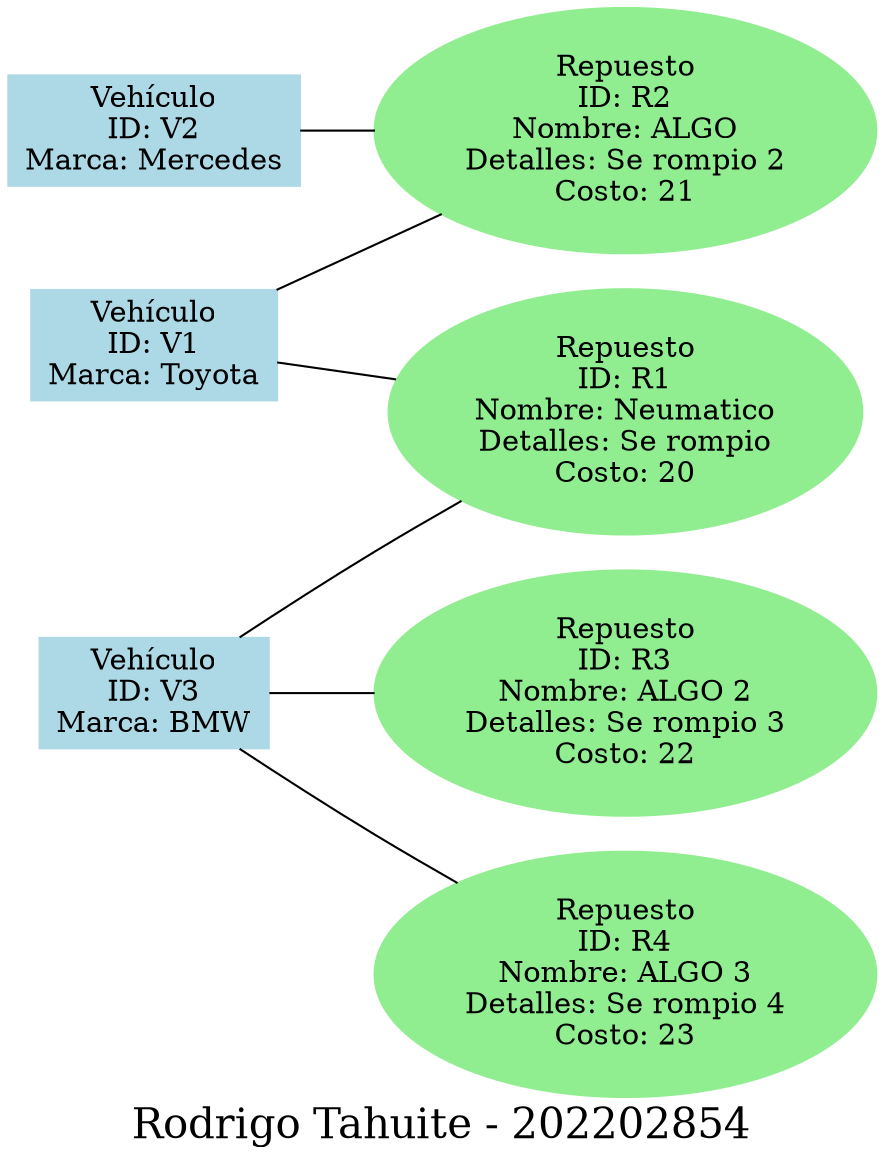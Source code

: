 graph GrafoVehiculosRepuestos {
	label="Grafo No Dirigido: Vehiculos - Repuestos";
	label="Rodrigo Tahuite - 202202854";
	node [shape=box, style=filled];
	rankdir=LR;
	fontsize=20;

	"V1" [label="Vehículo\nID: V1\nMarca: Toyota", shape=box, color=lightblue];
	"V2" [label="Vehículo\nID: V2\nMarca: Mercedes", shape=box, color=lightblue];
	"V3" [label="Vehículo\nID: V3\nMarca: BMW", shape=box, color=lightblue];
	"R1" [label="Repuesto\nID: R1\nNombre: Neumatico\nDetalles: Se rompio\nCosto: 20", shape=ellipse, color=lightgreen];
	"R2" [label="Repuesto\nID: R2\nNombre: ALGO\nDetalles: Se rompio 2\nCosto: 21", shape=ellipse, color=lightgreen];
	"R3" [label="Repuesto\nID: R3\nNombre: ALGO 2\nDetalles: Se rompio 3\nCosto: 22", shape=ellipse, color=lightgreen];
	"R4" [label="Repuesto\nID: R4\nNombre: ALGO 3\nDetalles: Se rompio 4\nCosto: 23", shape=ellipse, color=lightgreen];
	"V1" -- "R1";
	"V1" -- "R2";
	"V2" -- "R2";
	"V3" -- "R1";
	"V3" -- "R3";
	"V3" -- "R4";
}
